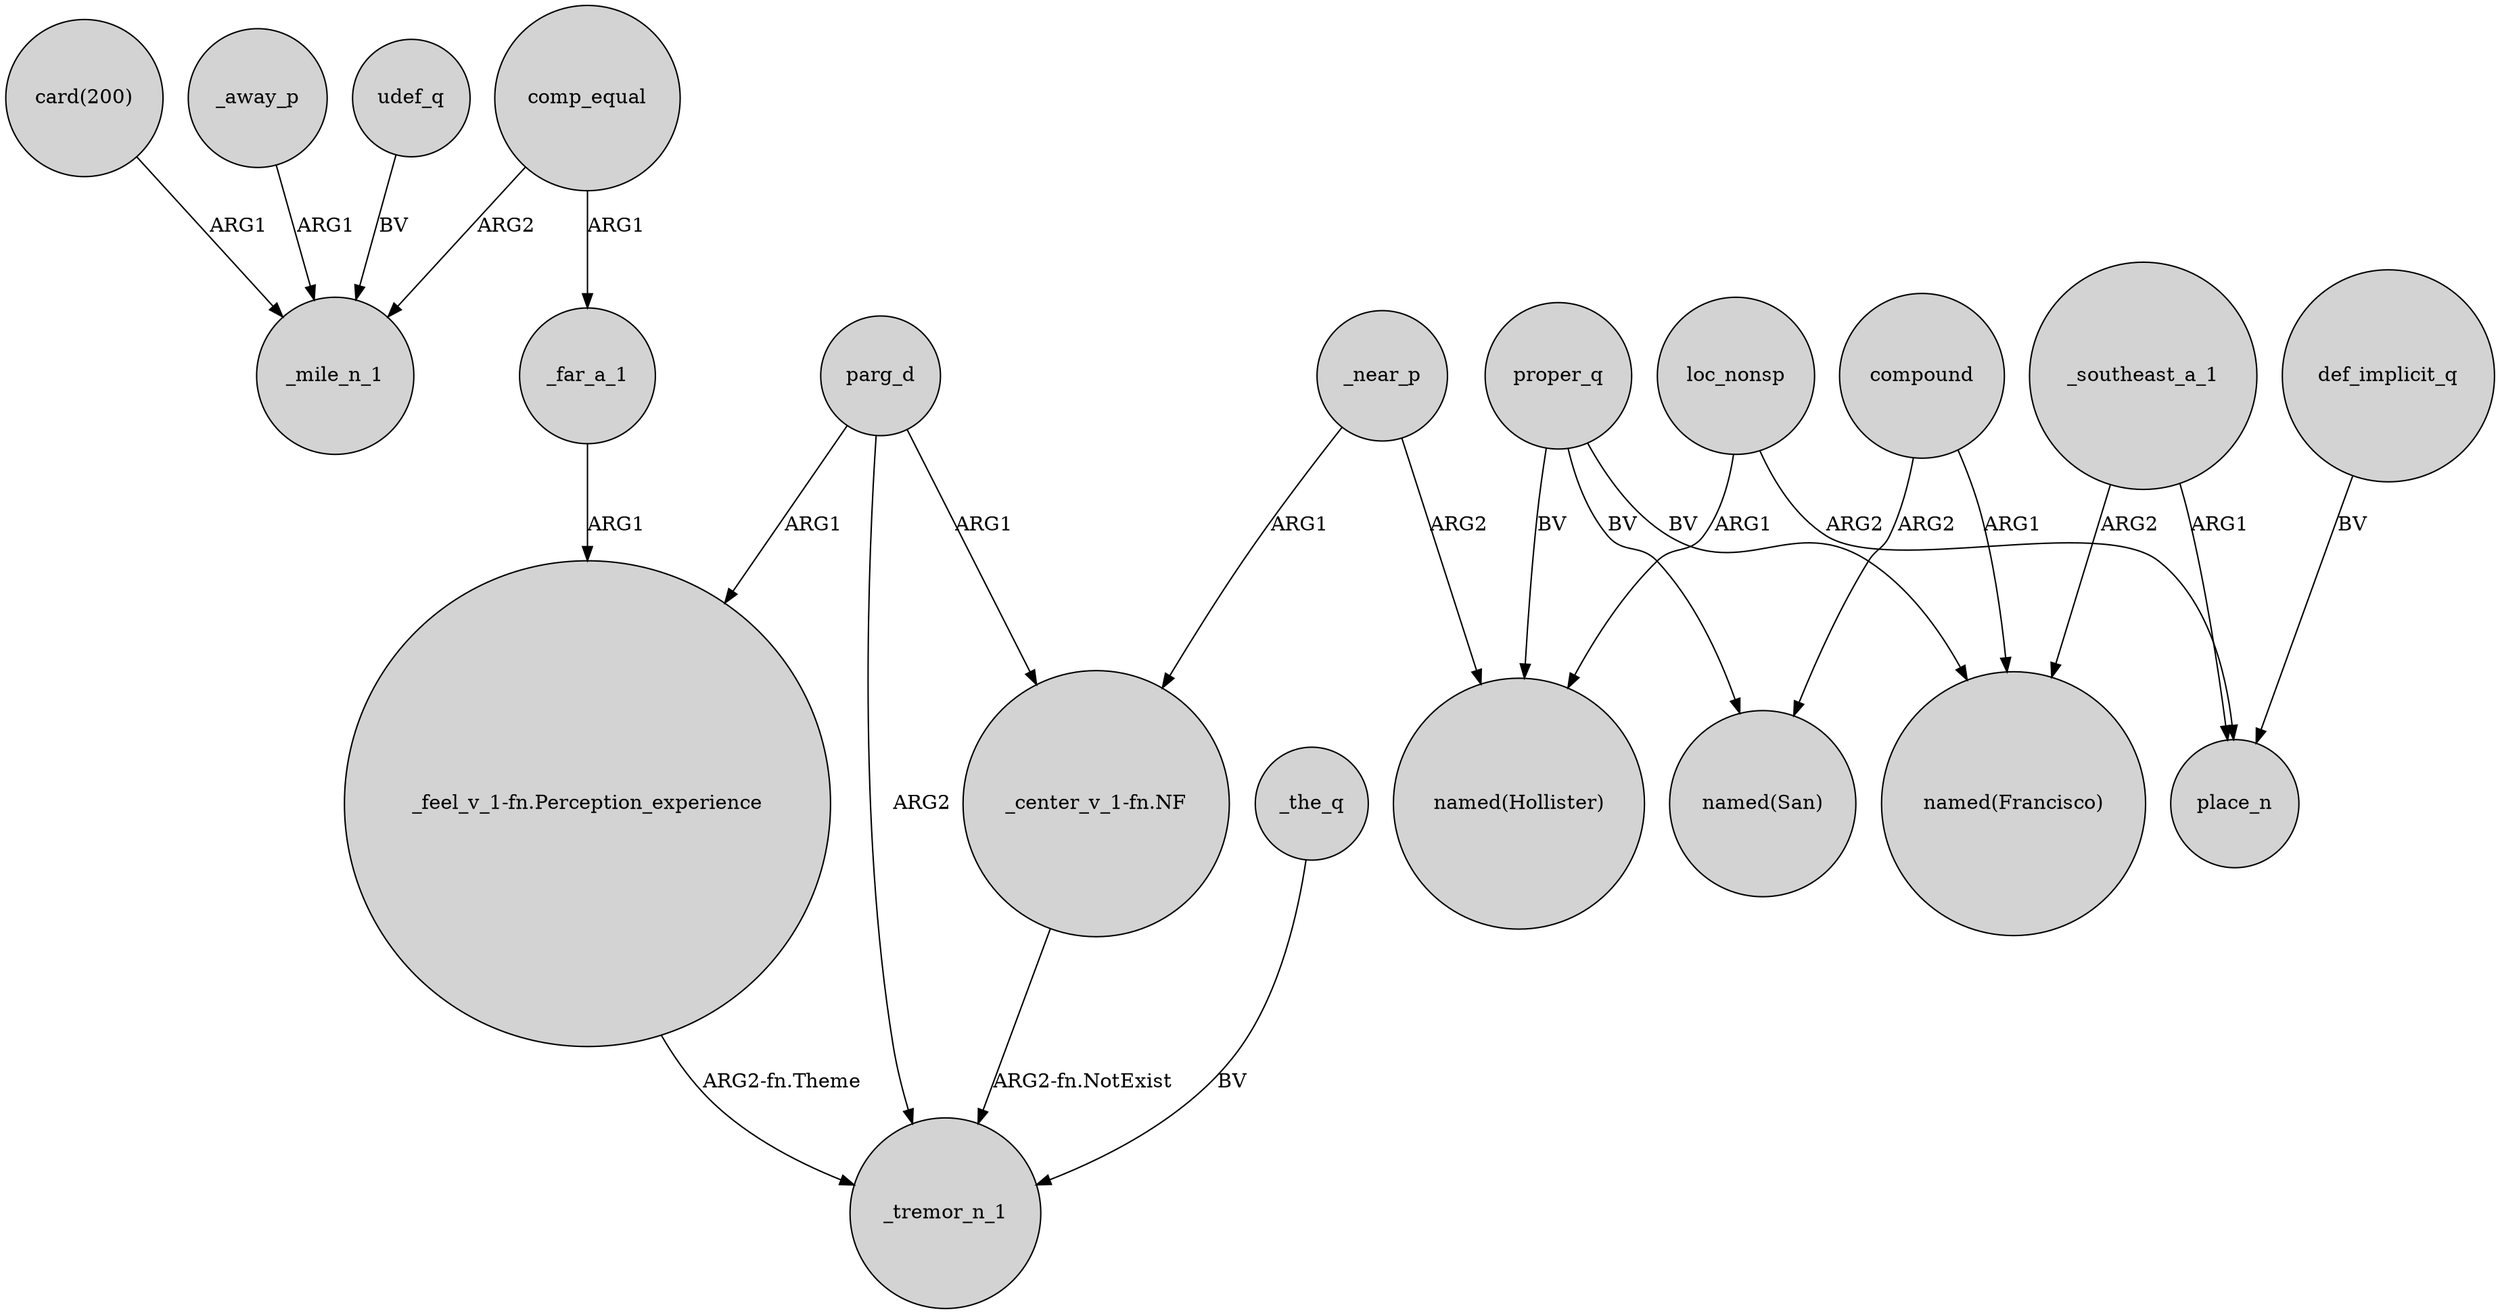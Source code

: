 digraph {
	node [shape=circle style=filled]
	udef_q -> _mile_n_1 [label=BV]
	proper_q -> "named(Francisco)" [label=BV]
	_far_a_1 -> "_feel_v_1-fn.Perception_experience" [label=ARG1]
	_near_p -> "named(Hollister)" [label=ARG2]
	compound -> "named(San)" [label=ARG2]
	_away_p -> _mile_n_1 [label=ARG1]
	comp_equal -> _mile_n_1 [label=ARG2]
	parg_d -> _tremor_n_1 [label=ARG2]
	proper_q -> "named(Hollister)" [label=BV]
	_southeast_a_1 -> "named(Francisco)" [label=ARG2]
	"card(200)" -> _mile_n_1 [label=ARG1]
	def_implicit_q -> place_n [label=BV]
	comp_equal -> _far_a_1 [label=ARG1]
	loc_nonsp -> "named(Hollister)" [label=ARG1]
	parg_d -> "_center_v_1-fn.NF" [label=ARG1]
	_near_p -> "_center_v_1-fn.NF" [label=ARG1]
	compound -> "named(Francisco)" [label=ARG1]
	_southeast_a_1 -> place_n [label=ARG1]
	_the_q -> _tremor_n_1 [label=BV]
	loc_nonsp -> place_n [label=ARG2]
	parg_d -> "_feel_v_1-fn.Perception_experience" [label=ARG1]
	proper_q -> "named(San)" [label=BV]
	"_center_v_1-fn.NF" -> _tremor_n_1 [label="ARG2-fn.NotExist"]
	"_feel_v_1-fn.Perception_experience" -> _tremor_n_1 [label="ARG2-fn.Theme"]
}
